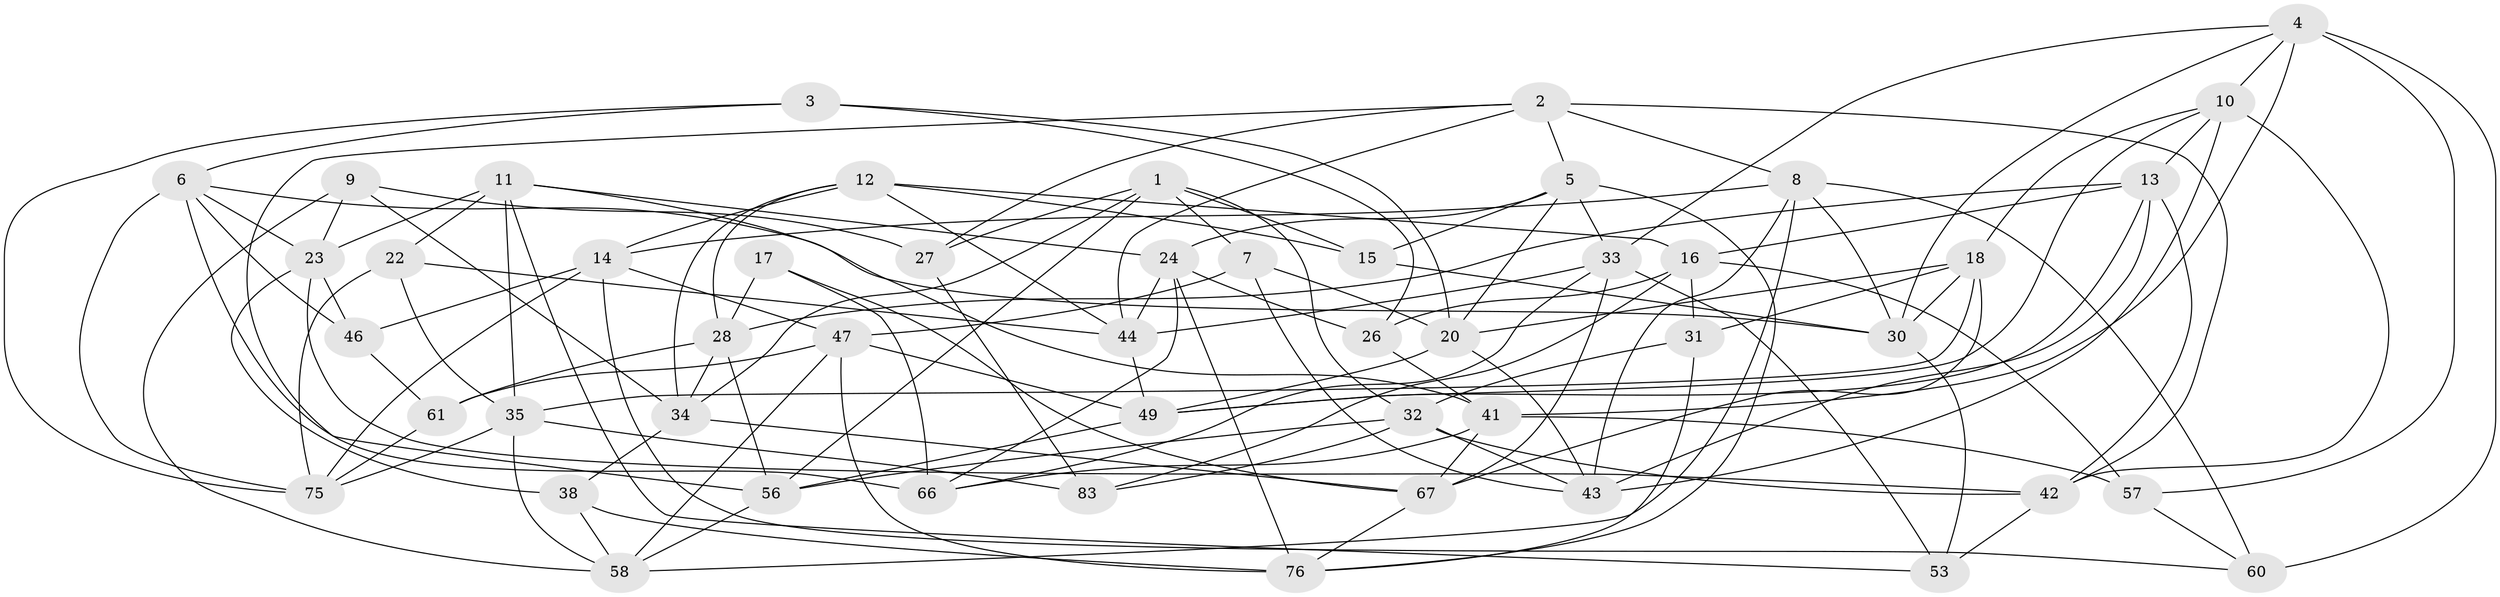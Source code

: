 // original degree distribution, {4: 1.0}
// Generated by graph-tools (version 1.1) at 2025/42/03/06/25 10:42:19]
// undirected, 50 vertices, 133 edges
graph export_dot {
graph [start="1"]
  node [color=gray90,style=filled];
  1 [super="+59"];
  2 [super="+25"];
  3;
  4 [super="+80"];
  5 [super="+21"];
  6 [super="+48"];
  7;
  8 [super="+50"];
  9;
  10 [super="+62"];
  11 [super="+65"];
  12 [super="+45"];
  13 [super="+19"];
  14 [super="+77"];
  15;
  16 [super="+29"];
  17;
  18 [super="+36"];
  20 [super="+71"];
  22;
  23 [super="+40"];
  24 [super="+37"];
  26;
  27;
  28 [super="+68"];
  30 [super="+55"];
  31;
  32 [super="+72"];
  33 [super="+39"];
  34 [super="+64"];
  35 [super="+54"];
  38;
  41 [super="+63"];
  42 [super="+52"];
  43 [super="+78"];
  44 [super="+73"];
  46;
  47 [super="+51"];
  49 [super="+70"];
  53;
  56 [super="+74"];
  57;
  58 [super="+69"];
  60;
  61;
  66 [super="+81"];
  67 [super="+82"];
  75 [super="+84"];
  76 [super="+79"];
  83;
  1 -- 32;
  1 -- 7;
  1 -- 27;
  1 -- 56;
  1 -- 34;
  1 -- 15;
  2 -- 56;
  2 -- 27;
  2 -- 42;
  2 -- 8;
  2 -- 44;
  2 -- 5;
  3 -- 6;
  3 -- 20;
  3 -- 26;
  3 -- 75;
  4 -- 33;
  4 -- 30;
  4 -- 57;
  4 -- 60;
  4 -- 41;
  4 -- 10;
  5 -- 33;
  5 -- 20;
  5 -- 15;
  5 -- 24;
  5 -- 76;
  6 -- 66;
  6 -- 30;
  6 -- 75;
  6 -- 46;
  6 -- 23;
  7 -- 20;
  7 -- 43;
  7 -- 47;
  8 -- 43;
  8 -- 14;
  8 -- 58;
  8 -- 60;
  8 -- 30;
  9 -- 58;
  9 -- 23;
  9 -- 27;
  9 -- 34;
  10 -- 43;
  10 -- 13;
  10 -- 42;
  10 -- 49;
  10 -- 18;
  11 -- 53;
  11 -- 22;
  11 -- 24;
  11 -- 35;
  11 -- 41;
  11 -- 23;
  12 -- 44;
  12 -- 16;
  12 -- 34;
  12 -- 15;
  12 -- 28;
  12 -- 14;
  13 -- 28;
  13 -- 16;
  13 -- 43;
  13 -- 49;
  13 -- 42;
  14 -- 46;
  14 -- 47;
  14 -- 60;
  14 -- 75;
  15 -- 30;
  16 -- 57;
  16 -- 26;
  16 -- 83;
  16 -- 31;
  17 -- 67;
  17 -- 66 [weight=2];
  17 -- 28;
  18 -- 30;
  18 -- 31;
  18 -- 35;
  18 -- 20;
  18 -- 67;
  20 -- 43;
  20 -- 49;
  22 -- 35;
  22 -- 75;
  22 -- 44;
  23 -- 38;
  23 -- 46;
  23 -- 42;
  24 -- 66;
  24 -- 76;
  24 -- 26;
  24 -- 44;
  26 -- 41;
  27 -- 83;
  28 -- 61;
  28 -- 34;
  28 -- 56;
  30 -- 53;
  31 -- 32;
  31 -- 76;
  32 -- 83;
  32 -- 42;
  32 -- 43;
  32 -- 56;
  33 -- 44;
  33 -- 66;
  33 -- 67;
  33 -- 53;
  34 -- 38;
  34 -- 67;
  35 -- 75;
  35 -- 83;
  35 -- 58;
  38 -- 76;
  38 -- 58;
  41 -- 67;
  41 -- 57;
  41 -- 66;
  42 -- 53;
  44 -- 49;
  46 -- 61;
  47 -- 58;
  47 -- 76;
  47 -- 49;
  47 -- 61;
  49 -- 56;
  56 -- 58;
  57 -- 60;
  61 -- 75;
  67 -- 76;
}

